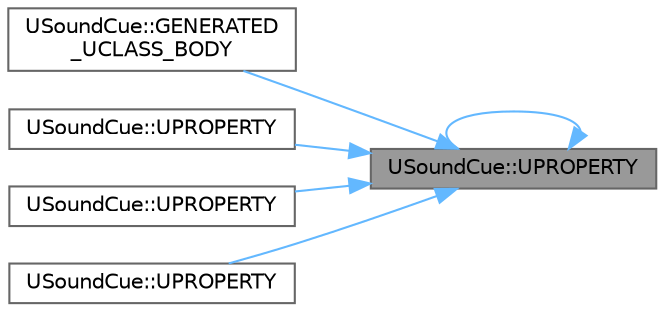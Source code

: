 digraph "USoundCue::UPROPERTY"
{
 // INTERACTIVE_SVG=YES
 // LATEX_PDF_SIZE
  bgcolor="transparent";
  edge [fontname=Helvetica,fontsize=10,labelfontname=Helvetica,labelfontsize=10];
  node [fontname=Helvetica,fontsize=10,shape=box,height=0.2,width=0.4];
  rankdir="RL";
  Node1 [id="Node000001",label="USoundCue::UPROPERTY",height=0.2,width=0.4,color="gray40", fillcolor="grey60", style="filled", fontcolor="black",tooltip=" "];
  Node1 -> Node2 [id="edge1_Node000001_Node000002",dir="back",color="steelblue1",style="solid",tooltip=" "];
  Node2 [id="Node000002",label="USoundCue::GENERATED\l_UCLASS_BODY",height=0.2,width=0.4,color="grey40", fillcolor="white", style="filled",URL="$d6/d80/classUSoundCue.html#a1383041531a7e18b5008ce47454f3b70",tooltip=" "];
  Node1 -> Node3 [id="edge2_Node000001_Node000003",dir="back",color="steelblue1",style="solid",tooltip=" "];
  Node3 [id="Node000003",label="USoundCue::UPROPERTY",height=0.2,width=0.4,color="grey40", fillcolor="white", style="filled",URL="$d6/d80/classUSoundCue.html#a8b1e0bc9714ae91ac948456e581f3812",tooltip=" "];
  Node1 -> Node1 [id="edge3_Node000001_Node000001",dir="back",color="steelblue1",style="solid",tooltip=" "];
  Node1 -> Node4 [id="edge4_Node000001_Node000004",dir="back",color="steelblue1",style="solid",tooltip=" "];
  Node4 [id="Node000004",label="USoundCue::UPROPERTY",height=0.2,width=0.4,color="grey40", fillcolor="white", style="filled",URL="$d6/d80/classUSoundCue.html#a98ead03644fc3111e3d6cda2ba836c30",tooltip=" "];
  Node1 -> Node5 [id="edge5_Node000001_Node000005",dir="back",color="steelblue1",style="solid",tooltip=" "];
  Node5 [id="Node000005",label="USoundCue::UPROPERTY",height=0.2,width=0.4,color="grey40", fillcolor="white", style="filled",URL="$d6/d80/classUSoundCue.html#a562a0745423a706999fef4787579c43a",tooltip=" "];
}
